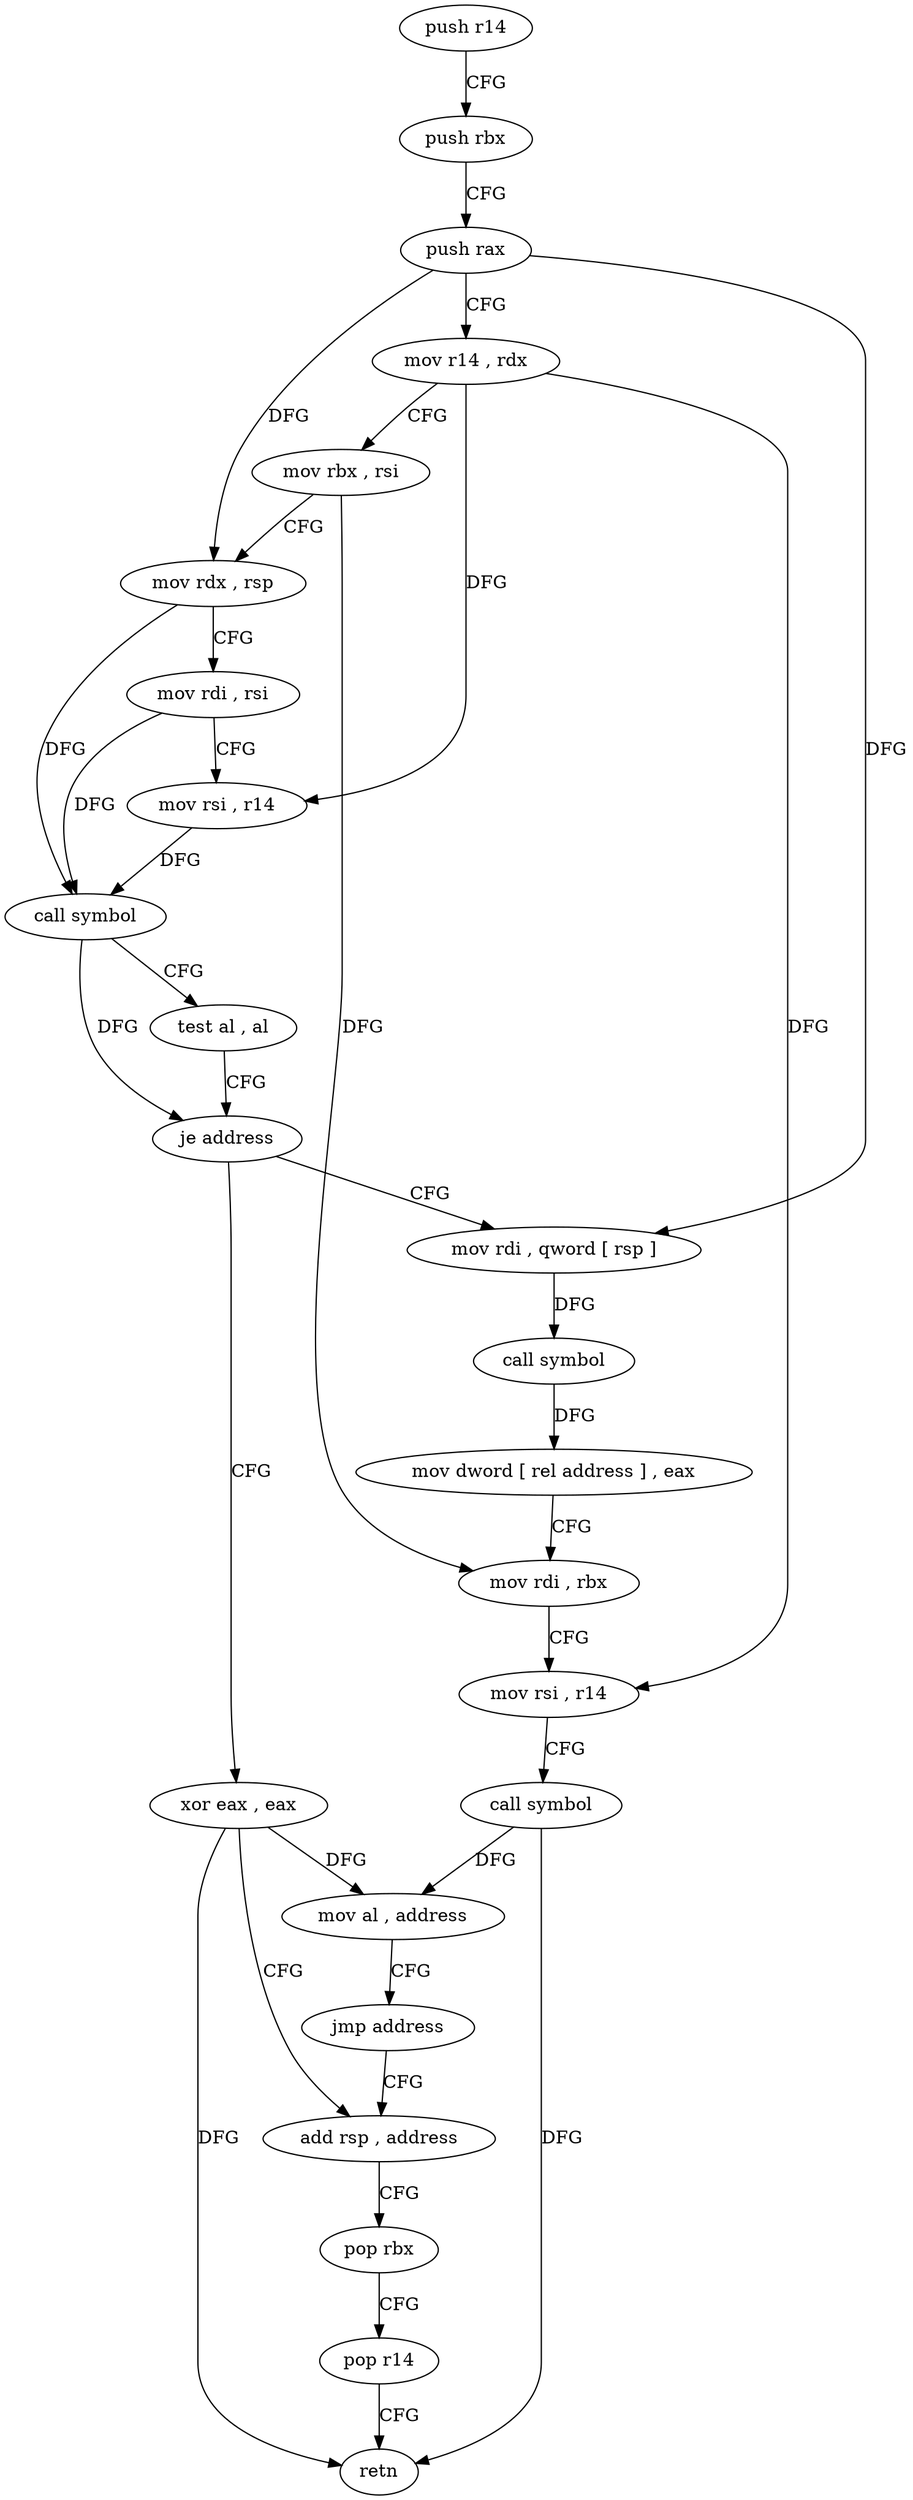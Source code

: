 digraph "func" {
"4244432" [label = "push r14" ]
"4244434" [label = "push rbx" ]
"4244435" [label = "push rax" ]
"4244436" [label = "mov r14 , rdx" ]
"4244439" [label = "mov rbx , rsi" ]
"4244442" [label = "mov rdx , rsp" ]
"4244445" [label = "mov rdi , rsi" ]
"4244448" [label = "mov rsi , r14" ]
"4244451" [label = "call symbol" ]
"4244456" [label = "test al , al" ]
"4244458" [label = "je address" ]
"4244490" [label = "xor eax , eax" ]
"4244460" [label = "mov rdi , qword [ rsp ]" ]
"4244492" [label = "add rsp , address" ]
"4244464" [label = "call symbol" ]
"4244469" [label = "mov dword [ rel address ] , eax" ]
"4244475" [label = "mov rdi , rbx" ]
"4244478" [label = "mov rsi , r14" ]
"4244481" [label = "call symbol" ]
"4244486" [label = "mov al , address" ]
"4244488" [label = "jmp address" ]
"4244496" [label = "pop rbx" ]
"4244497" [label = "pop r14" ]
"4244499" [label = "retn" ]
"4244432" -> "4244434" [ label = "CFG" ]
"4244434" -> "4244435" [ label = "CFG" ]
"4244435" -> "4244436" [ label = "CFG" ]
"4244435" -> "4244460" [ label = "DFG" ]
"4244435" -> "4244442" [ label = "DFG" ]
"4244436" -> "4244439" [ label = "CFG" ]
"4244436" -> "4244448" [ label = "DFG" ]
"4244436" -> "4244478" [ label = "DFG" ]
"4244439" -> "4244442" [ label = "CFG" ]
"4244439" -> "4244475" [ label = "DFG" ]
"4244442" -> "4244445" [ label = "CFG" ]
"4244442" -> "4244451" [ label = "DFG" ]
"4244445" -> "4244448" [ label = "CFG" ]
"4244445" -> "4244451" [ label = "DFG" ]
"4244448" -> "4244451" [ label = "DFG" ]
"4244451" -> "4244456" [ label = "CFG" ]
"4244451" -> "4244458" [ label = "DFG" ]
"4244456" -> "4244458" [ label = "CFG" ]
"4244458" -> "4244490" [ label = "CFG" ]
"4244458" -> "4244460" [ label = "CFG" ]
"4244490" -> "4244492" [ label = "CFG" ]
"4244490" -> "4244486" [ label = "DFG" ]
"4244490" -> "4244499" [ label = "DFG" ]
"4244460" -> "4244464" [ label = "DFG" ]
"4244492" -> "4244496" [ label = "CFG" ]
"4244464" -> "4244469" [ label = "DFG" ]
"4244469" -> "4244475" [ label = "CFG" ]
"4244475" -> "4244478" [ label = "CFG" ]
"4244478" -> "4244481" [ label = "CFG" ]
"4244481" -> "4244486" [ label = "DFG" ]
"4244481" -> "4244499" [ label = "DFG" ]
"4244486" -> "4244488" [ label = "CFG" ]
"4244488" -> "4244492" [ label = "CFG" ]
"4244496" -> "4244497" [ label = "CFG" ]
"4244497" -> "4244499" [ label = "CFG" ]
}
